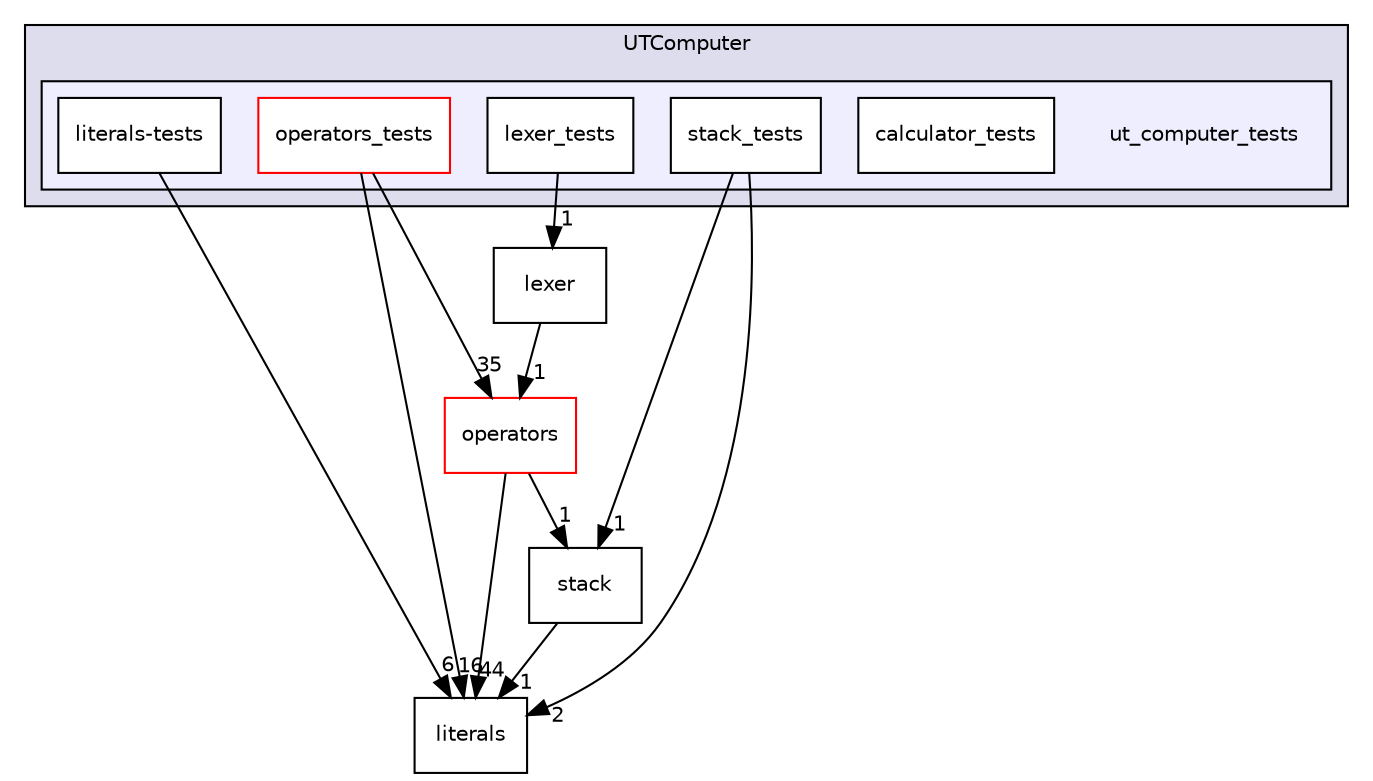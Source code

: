 digraph "/Users/raphael/Documents/Etudes_Informatique/GitHub/Projet_LO21/ut-computer/UTComputer/ut_computer_tests" {
  compound=true
  node [ fontsize="10", fontname="Helvetica"];
  edge [ labelfontsize="10", labelfontname="Helvetica"];
  subgraph clusterdir_47ae25f0e033da9fb3918706c871c22e {
    graph [ bgcolor="#ddddee", pencolor="black", label="UTComputer" fontname="Helvetica", fontsize="10", URL="dir_47ae25f0e033da9fb3918706c871c22e.html"]
  subgraph clusterdir_be0a10119af180d52e817a8f05dc15d6 {
    graph [ bgcolor="#eeeeff", pencolor="black", label="" URL="dir_be0a10119af180d52e817a8f05dc15d6.html"];
    dir_be0a10119af180d52e817a8f05dc15d6 [shape=plaintext label="ut_computer_tests"];
    dir_de853c814c5df9e3a38d848e6c69e0da [shape=box label="calculator_tests" color="black" fillcolor="white" style="filled" URL="dir_de853c814c5df9e3a38d848e6c69e0da.html"];
    dir_c072b276754bf6b6b87408a8273afa90 [shape=box label="lexer_tests" color="black" fillcolor="white" style="filled" URL="dir_c072b276754bf6b6b87408a8273afa90.html"];
    dir_52d2e753e7bfa8f0ef721fe3a1e5d5c3 [shape=box label="literals-tests" color="black" fillcolor="white" style="filled" URL="dir_52d2e753e7bfa8f0ef721fe3a1e5d5c3.html"];
    dir_afe23b779a132b68eb5a9dfe55d4c7ec [shape=box label="operators_tests" color="red" fillcolor="white" style="filled" URL="dir_afe23b779a132b68eb5a9dfe55d4c7ec.html"];
    dir_84ad00aa35f4a53552b59cf62015fb27 [shape=box label="stack_tests" color="black" fillcolor="white" style="filled" URL="dir_84ad00aa35f4a53552b59cf62015fb27.html"];
  }
  }
  dir_5d8e243fb2dfcfaa9d1ea248619dc914 [shape=box label="stack" URL="dir_5d8e243fb2dfcfaa9d1ea248619dc914.html"];
  dir_34a36fc2fd305e98d57be1e39a512e05 [shape=box label="lexer" URL="dir_34a36fc2fd305e98d57be1e39a512e05.html"];
  dir_b0ebf79e332bdd22b1ec3680e4f5649c [shape=box label="operators" fillcolor="white" style="filled" color="red" URL="dir_b0ebf79e332bdd22b1ec3680e4f5649c.html"];
  dir_361df549749f8fb1bceea741f91fc781 [shape=box label="literals" URL="dir_361df549749f8fb1bceea741f91fc781.html"];
  dir_52d2e753e7bfa8f0ef721fe3a1e5d5c3->dir_361df549749f8fb1bceea741f91fc781 [headlabel="6", labeldistance=1.5 headhref="dir_000015_000004.html"];
  dir_5d8e243fb2dfcfaa9d1ea248619dc914->dir_361df549749f8fb1bceea741f91fc781 [headlabel="1", labeldistance=1.5 headhref="dir_000012_000004.html"];
  dir_34a36fc2fd305e98d57be1e39a512e05->dir_b0ebf79e332bdd22b1ec3680e4f5649c [headlabel="1", labeldistance=1.5 headhref="dir_000003_000006.html"];
  dir_84ad00aa35f4a53552b59cf62015fb27->dir_5d8e243fb2dfcfaa9d1ea248619dc914 [headlabel="1", labeldistance=1.5 headhref="dir_000022_000012.html"];
  dir_84ad00aa35f4a53552b59cf62015fb27->dir_361df549749f8fb1bceea741f91fc781 [headlabel="2", labeldistance=1.5 headhref="dir_000022_000004.html"];
  dir_afe23b779a132b68eb5a9dfe55d4c7ec->dir_b0ebf79e332bdd22b1ec3680e4f5649c [headlabel="35", labeldistance=1.5 headhref="dir_000016_000006.html"];
  dir_afe23b779a132b68eb5a9dfe55d4c7ec->dir_361df549749f8fb1bceea741f91fc781 [headlabel="16", labeldistance=1.5 headhref="dir_000016_000004.html"];
  dir_b0ebf79e332bdd22b1ec3680e4f5649c->dir_5d8e243fb2dfcfaa9d1ea248619dc914 [headlabel="1", labeldistance=1.5 headhref="dir_000006_000012.html"];
  dir_b0ebf79e332bdd22b1ec3680e4f5649c->dir_361df549749f8fb1bceea741f91fc781 [headlabel="44", labeldistance=1.5 headhref="dir_000006_000004.html"];
  dir_c072b276754bf6b6b87408a8273afa90->dir_34a36fc2fd305e98d57be1e39a512e05 [headlabel="1", labeldistance=1.5 headhref="dir_000014_000003.html"];
}
